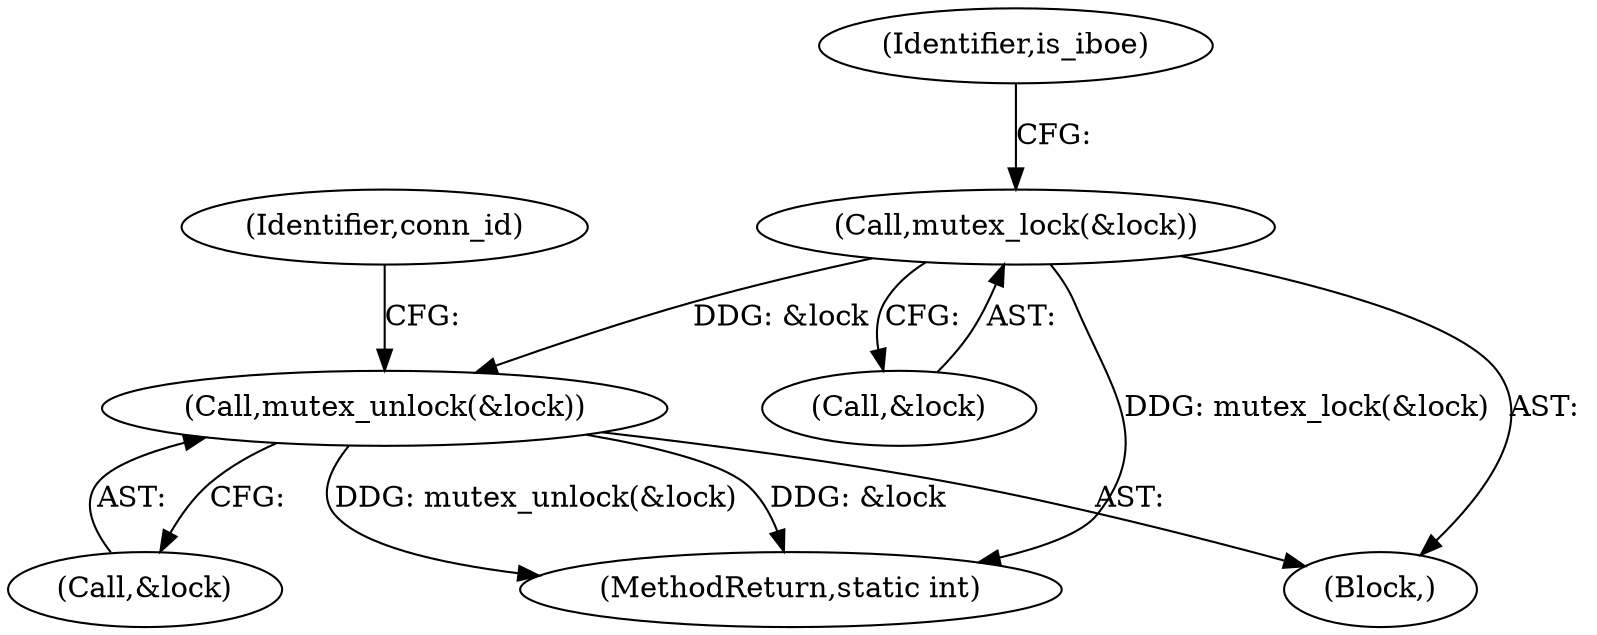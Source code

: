 digraph "0_linux_b2853fd6c2d0f383dbdf7427e263eb576a633867_0@API" {
"1000361" [label="(Call,mutex_lock(&lock))"];
"1000387" [label="(Call,mutex_unlock(&lock))"];
"1000393" [label="(Identifier,conn_id)"];
"1000365" [label="(Identifier,is_iboe)"];
"1000438" [label="(MethodReturn,static int)"];
"1000387" [label="(Call,mutex_unlock(&lock))"];
"1000388" [label="(Call,&lock)"];
"1000361" [label="(Call,mutex_lock(&lock))"];
"1000106" [label="(Block,)"];
"1000362" [label="(Call,&lock)"];
"1000361" -> "1000106"  [label="AST: "];
"1000361" -> "1000362"  [label="CFG: "];
"1000362" -> "1000361"  [label="AST: "];
"1000365" -> "1000361"  [label="CFG: "];
"1000361" -> "1000438"  [label="DDG: mutex_lock(&lock)"];
"1000361" -> "1000387"  [label="DDG: &lock"];
"1000387" -> "1000106"  [label="AST: "];
"1000387" -> "1000388"  [label="CFG: "];
"1000388" -> "1000387"  [label="AST: "];
"1000393" -> "1000387"  [label="CFG: "];
"1000387" -> "1000438"  [label="DDG: &lock"];
"1000387" -> "1000438"  [label="DDG: mutex_unlock(&lock)"];
}
